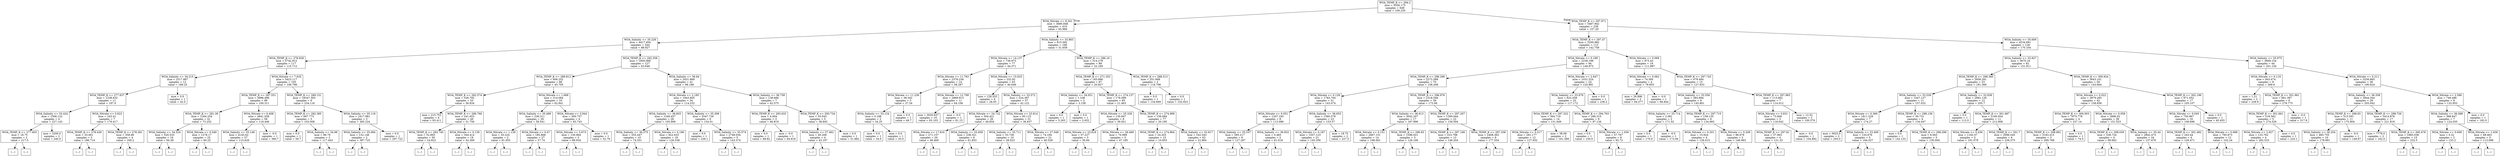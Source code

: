 digraph Tree {
node [shape=box] ;
0 [label="WOA_TEMP_K <= 294.2\nmse = 5556.175\nsamples = 649\nvalue = 100.235"] ;
1 [label="WOA_Nitrate <= 8.341\nmse = 3680.848\nsamples = 410\nvalue = 65.966"] ;
0 -> 1 [labeldistance=2.5, labelangle=45, headlabel="True"] ;
2 [label="WOA_Salinity <= 35.226\nmse = 4417.454\nsamples = 244\nvalue = 88.927"] ;
1 -> 2 ;
3 [label="WOA_TEMP_K <= 278.928\nmse = 5742.912\nsamples = 117\nvalue = 115.712"] ;
2 -> 3 ;
4 [label="WOA_Salinity <= 34.215\nmse = 2317.887\nsamples = 12\nvalue = 189.25"] ;
3 -> 4 ;
5 [label="WOA_TEMP_K <= 277.637\nmse = 1238.632\nsamples = 11\nvalue = 197.0"] ;
4 -> 5 ;
6 [label="WOA_Salinity <= 33.424\nmse = 1506.122\nsamples = 4\nvalue = 227.143"] ;
5 -> 6 ;
7 [label="WOA_TEMP_K <= 277.403\nmse = 18.75\nsamples = 2\nvalue = 217.5"] ;
6 -> 7 ;
8 [label="(...)"] ;
7 -> 8 ;
9 [label="(...)"] ;
7 -> 9 ;
10 [label="mse = 3200.0\nsamples = 2\nvalue = 240.0"] ;
6 -> 10 ;
11 [label="WOA_Nitrate <= 3.622\nmse = 243.41\nsamples = 7\nvalue = 179.417"] ;
5 -> 11 ;
12 [label="WOA_TEMP_K <= 278.439\nmse = 33.061\nsamples = 3\nvalue = 186.714"] ;
11 -> 12 ;
13 [label="(...)"] ;
12 -> 13 ;
16 [label="(...)"] ;
12 -> 16 ;
17 [label="WOA_TEMP_K <= 278.281\nmse = 358.96\nsamples = 4\nvalue = 169.2"] ;
11 -> 17 ;
18 [label="(...)"] ;
17 -> 18 ;
19 [label="(...)"] ;
17 -> 19 ;
20 [label="mse = 0.0\nsamples = 1\nvalue = 42.0"] ;
4 -> 20 ;
21 [label="WOA_Nitrate <= 7.635\nmse = 5423.117\nsamples = 105\nvalue = 106.798"] ;
3 -> 21 ;
22 [label="WOA_TEMP_K <= 287.551\nmse = 3896.496\nsamples = 99\nvalue = 100.311"] ;
21 -> 22 ;
23 [label="WOA_TEMP_K <= 281.39\nmse = 1264.254\nsamples = 41\nvalue = 73.252"] ;
22 -> 23 ;
24 [label="WOA_Salinity <= 34.524\nmse = 520.533\nsamples = 16\nvalue = 94.38"] ;
23 -> 24 ;
25 [label="(...)"] ;
24 -> 25 ;
42 [label="(...)"] ;
24 -> 42 ;
51 [label="WOA_Nitrate <= 0.549\nmse = 1278.17\nsamples = 25\nvalue = 60.25"] ;
23 -> 51 ;
52 [label="(...)"] ;
51 -> 52 ;
59 [label="(...)"] ;
51 -> 59 ;
100 [label="WOA_Nitrate <= 6.408\nmse = 4841.058\nsamples = 58\nvalue = 118.446"] ;
22 -> 100 ;
101 [label="WOA_Salinity <= 35.146\nmse = 4145.62\nsamples = 57\nvalue = 115.626"] ;
100 -> 101 ;
102 [label="(...)"] ;
101 -> 102 ;
201 [label="(...)"] ;
101 -> 201 ;
204 [label="mse = -0.0\nsamples = 1\nvalue = 380.7"] ;
100 -> 204 ;
205 [label="WOA_TEMP_K <= 289.151\nmse = 18347.303\nsamples = 6\nvalue = 234.116"] ;
21 -> 205 ;
206 [label="WOA_TEMP_K <= 282.385\nmse = 697.773\nsamples = 3\nvalue = 103.008"] ;
205 -> 206 ;
207 [label="mse = 0.0\nsamples = 1\nvalue = 59.7"] ;
206 -> 207 ;
208 [label="WOA_Salinity <= 34.98\nmse = 96.79\nsamples = 2\nvalue = 117.443"] ;
206 -> 208 ;
209 [label="(...)"] ;
208 -> 209 ;
210 [label="(...)"] ;
208 -> 210 ;
211 [label="WOA_Salinity <= 35.116\nmse = 1617.981\nsamples = 3\nvalue = 365.224"] ;
205 -> 211 ;
212 [label="WOA_Salinity <= 35.084\nmse = 132.146\nsamples = 2\nvalue = 387.725"] ;
211 -> 212 ;
213 [label="(...)"] ;
212 -> 213 ;
214 [label="(...)"] ;
212 -> 214 ;
215 [label="mse = 0.0\nsamples = 1\nvalue = 297.722"] ;
211 -> 215 ;
216 [label="WOA_TEMP_K <= 292.358\nmse = 1850.068\nsamples = 127\nvalue = 63.646"] ;
2 -> 216 ;
217 [label="WOA_TEMP_K <= 289.812\nmse = 606.252\nsamples = 86\nvalue = 45.705"] ;
216 -> 217 ;
218 [label="WOA_TEMP_K <= 282.574\nmse = 526.792\nsamples = 53\nvalue = 36.834"] ;
217 -> 218 ;
219 [label="mse = 215.753\nsamples = 4\nvalue = 93.411"] ;
218 -> 219 ;
220 [label="WOA_TEMP_K <= 286.766\nmse = 241.653\nsamples = 49\nvalue = 31.756"] ;
218 -> 220 ;
221 [label="WOA_TEMP_K <= 283.745\nmse = 52.893\nsamples = 30\nvalue = 24.822"] ;
220 -> 221 ;
222 [label="(...)"] ;
221 -> 222 ;
233 [label="(...)"] ;
221 -> 233 ;
248 [label="WOA_Nitrate <= 0.139\nmse = 344.414\nsamples = 19\nvalue = 42.269"] ;
220 -> 248 ;
249 [label="(...)"] ;
248 -> 249 ;
250 [label="(...)"] ;
248 -> 250 ;
279 [label="WOA_Nitrate <= 1.668\nmse = 314.084\nsamples = 33\nvalue = 62.841"] ;
217 -> 279 ;
280 [label="WOA_Salinity <= 35.499\nmse = 236.311\nsamples = 29\nvalue = 59.541"] ;
279 -> 280 ;
281 [label="WOA_Nitrate <= 1.139\nmse = 35.224\nsamples = 2\nvalue = 91.955"] ;
280 -> 281 ;
282 [label="(...)"] ;
281 -> 282 ;
283 [label="(...)"] ;
281 -> 283 ;
284 [label="WOA_Nitrate <= 0.47\nmse = 185.868\nsamples = 27\nvalue = 57.74"] ;
280 -> 284 ;
285 [label="(...)"] ;
284 -> 285 ;
300 [label="(...)"] ;
284 -> 300 ;
323 [label="WOA_Nitrate <= 3.944\nmse = 300.757\nsamples = 4\nvalue = 83.743"] ;
279 -> 323 ;
324 [label="WOA_Nitrate <= 3.673\nmse = 130.964\nsamples = 3\nvalue = 89.934"] ;
323 -> 324 ;
325 [label="(...)"] ;
324 -> 325 ;
328 [label="(...)"] ;
324 -> 328 ;
329 [label="mse = 0.0\nsamples = 1\nvalue = 52.79"] ;
323 -> 329 ;
330 [label="WOA_Salinity <= 36.64\nmse = 2431.869\nsamples = 41\nvalue = 98.189"] ;
216 -> 330 ;
331 [label="WOA_Nitrate <= 2.185\nmse = 1943.805\nsamples = 34\nvalue = 114.232"] ;
330 -> 331 ;
332 [label="WOA_Salinity <= 36.603\nmse = 1249.457\nsamples = 28\nvalue = 105.906"] ;
331 -> 332 ;
333 [label="WOA_Salinity <= 36.575\nmse = 255.447\nsamples = 10\nvalue = 74.351"] ;
332 -> 333 ;
334 [label="(...)"] ;
333 -> 334 ;
347 [label="(...)"] ;
333 -> 347 ;
348 [label="WOA_Nitrate <= 0.196\nmse = 822.633\nsamples = 18\nvalue = 126.538"] ;
332 -> 348 ;
349 [label="(...)"] ;
348 -> 349 ;
354 [label="(...)"] ;
348 -> 354 ;
365 [label="WOA_Salinity <= 35.308\nmse = 3347.726\nsamples = 6\nvalue = 154.01"] ;
331 -> 365 ;
366 [label="mse = 0.0\nsamples = 1\nvalue = 239.1"] ;
365 -> 366 ;
367 [label="WOA_Salinity <= 35.574\nmse = 2748.034\nsamples = 5\nvalue = 143.374"] ;
365 -> 367 ;
368 [label="(...)"] ;
367 -> 368 ;
371 [label="(...)"] ;
367 -> 371 ;
372 [label="WOA_Salinity <= 36.758\nmse = 138.666\nsamples = 7\nvalue = 42.575"] ;
330 -> 372 ;
373 [label="WOA_TEMP_K <= 293.633\nmse = 4.004\nsamples = 2\nvalue = 66.819"] ;
372 -> 373 ;
374 [label="mse = 0.0\nsamples = 1\nvalue = 68.82"] ;
373 -> 374 ;
375 [label="mse = -0.0\nsamples = 1\nvalue = 64.818"] ;
373 -> 375 ;
376 [label="WOA_TEMP_K <= 293.734\nmse = 55.043\nsamples = 5\nvalue = 38.845"] ;
372 -> 376 ;
377 [label="WOA_Salinity <= 37.462\nmse = 40.206\nsamples = 4\nvalue = 43.197"] ;
376 -> 377 ;
378 [label="(...)"] ;
377 -> 378 ;
379 [label="(...)"] ;
377 -> 379 ;
380 [label="mse = 0.0\nsamples = 1\nvalue = 31.882"] ;
376 -> 380 ;
381 [label="WOA_Salinity <= 33.863\nmse = 615.592\nsamples = 166\nvalue = 31.659"] ;
1 -> 381 ;
382 [label="WOA_Nitrate <= 14.137\nmse = 736.973\nsamples = 77\nvalue = 44.371"] ;
381 -> 382 ;
383 [label="WOA_Nitrate <= 11.763\nmse = 2376.236\nsamples = 14\nvalue = 58.287"] ;
382 -> 383 ;
384 [label="WOA_Nitrate <= 11.236\nmse = 38.342\nsamples = 3\nvalue = 37.34"] ;
383 -> 384 ;
385 [label="WOA_Salinity <= 33.124\nmse = 0.188\nsamples = 2\nvalue = 34.25"] ;
384 -> 385 ;
386 [label="mse = 0.0\nsamples = 1\nvalue = 34.0"] ;
385 -> 386 ;
387 [label="mse = 0.0\nsamples = 1\nvalue = 35.0"] ;
385 -> 387 ;
388 [label="mse = 0.0\nsamples = 1\nvalue = 49.7"] ;
384 -> 388 ;
389 [label="WOA_Nitrate <= 12.799\nmse = 2869.913\nsamples = 11\nvalue = 64.106"] ;
383 -> 389 ;
390 [label="mse = 3020.637\nsamples = 10\nvalue = 63.103"] ;
389 -> 390 ;
391 [label="mse = -0.0\nsamples = 1\nvalue = 81.15"] ;
389 -> 391 ;
392 [label="WOA_Nitrate <= 15.633\nmse = 232.92\nsamples = 63\nvalue = 40.649"] ;
382 -> 392 ;
393 [label="mse = 128.553\nsamples = 6\nvalue = 28.05"] ;
392 -> 393 ;
394 [label="WOA_Salinity <= 33.572\nmse = 224.397\nsamples = 57\nvalue = 42.122"] ;
392 -> 394 ;
395 [label="WOA_Nitrate <= 24.722\nmse = 304.421\nsamples = 26\nvalue = 49.834"] ;
394 -> 395 ;
396 [label="WOA_Nitrate <= 17.816\nmse = 271.157\nsamples = 20\nvalue = 46.469"] ;
395 -> 396 ;
397 [label="(...)"] ;
396 -> 397 ;
400 [label="(...)"] ;
396 -> 400 ;
411 [label="WOA_Salinity <= 33.458\nmse = 238.321\nsamples = 6\nvalue = 61.853"] ;
395 -> 411 ;
412 [label="(...)"] ;
411 -> 412 ;
417 [label="(...)"] ;
411 -> 417 ;
420 [label="WOA_Nitrate <= 23.814\nmse = 95.115\nsamples = 31\nvalue = 36.637"] ;
394 -> 420 ;
421 [label="WOA_Salinity <= 33.711\nmse = 33.736\nsamples = 10\nvalue = 28.023"] ;
420 -> 421 ;
422 [label="(...)"] ;
421 -> 422 ;
427 [label="(...)"] ;
421 -> 427 ;
434 [label="WOA_Nitrate <= 27.048\nmse = 74.184\nsamples = 21\nvalue = 40.528"] ;
420 -> 434 ;
435 [label="(...)"] ;
434 -> 435 ;
464 [label="(...)"] ;
434 -> 464 ;
473 [label="WOA_TEMP_K <= 286.16\nmse = 314.278\nsamples = 89\nvalue = 22.169"] ;
381 -> 473 ;
474 [label="WOA_TEMP_K <= 271.352\nmse = 183.666\nsamples = 87\nvalue = 20.827"] ;
473 -> 474 ;
475 [label="WOA_Salinity <= 34.051\nmse = 1.108\nsamples = 2\nvalue = 3.158"] ;
474 -> 475 ;
476 [label="mse = 0.0\nsamples = 1\nvalue = 5.263"] ;
475 -> 476 ;
477 [label="mse = 0.0\nsamples = 1\nvalue = 2.632"] ;
475 -> 477 ;
478 [label="WOA_TEMP_K <= 274.137\nmse = 178.599\nsamples = 85\nvalue = 21.463"] ;
474 -> 478 ;
479 [label="WOA_Nitrate <= 25.328\nmse = 130.847\nsamples = 8\nvalue = 39.921"] ;
478 -> 479 ;
480 [label="WOA_Nitrate <= 23.818\nmse = 57.227\nsamples = 3\nvalue = 30.84"] ;
479 -> 480 ;
481 [label="(...)"] ;
480 -> 481 ;
482 [label="(...)"] ;
480 -> 482 ;
485 [label="WOA_Nitrate <= 26.469\nmse = 70.999\nsamples = 5\nvalue = 47.185"] ;
479 -> 485 ;
486 [label="(...)"] ;
485 -> 486 ;
489 [label="(...)"] ;
485 -> 489 ;
494 [label="WOA_TEMP_K <= 274.999\nmse = 156.684\nsamples = 77\nvalue = 20.185"] ;
478 -> 494 ;
495 [label="WOA_TEMP_K <= 274.964\nmse = 24.203\nsamples = 15\nvalue = 10.853"] ;
494 -> 495 ;
496 [label="(...)"] ;
495 -> 496 ;
517 [label="(...)"] ;
495 -> 517 ;
518 [label="WOA_Salinity <= 33.917\nmse = 162.543\nsamples = 62\nvalue = 22.864"] ;
494 -> 518 ;
519 [label="(...)"] ;
518 -> 519 ;
524 [label="(...)"] ;
518 -> 524 ;
599 [label="WOA_TEMP_K <= 288.513\nmse = 251.948\nsamples = 2\nvalue = 118.796"] ;
473 -> 599 ;
600 [label="mse = 0.0\nsamples = 1\nvalue = 134.669"] ;
599 -> 600 ;
601 [label="mse = 0.0\nsamples = 1\nvalue = 102.923"] ;
599 -> 601 ;
602 [label="WOA_TEMP_K <= 297.971\nmse = 3467.942\nsamples = 239\nvalue = 157.29"] ;
0 -> 602 [labeldistance=2.5, labelangle=-45, headlabel="False"] ;
603 [label="WOA_TEMP_K <= 297.47\nmse = 2200.982\nsamples = 113\nvalue = 142.758"] ;
602 -> 603 ;
604 [label="WOA_Nitrate <= 0.189\nmse = 2238.199\nsamples = 94\nvalue = 149.973"] ;
603 -> 604 ;
605 [label="WOA_TEMP_K <= 296.286\nmse = 2272.589\nsamples = 70\nvalue = 158.208"] ;
604 -> 605 ;
606 [label="WOA_Nitrate <= 0.128\nmse = 1783.704\nsamples = 31\nvalue = 143.074"] ;
605 -> 606 ;
607 [label="WOA_Nitrate <= 0.051\nmse = 1207.183\nsamples = 8\nvalue = 113.086"] ;
606 -> 607 ;
608 [label="WOA_Salinity <= 35.537\nmse = 595.217\nsamples = 6\nvalue = 127.287"] ;
607 -> 608 ;
609 [label="(...)"] ;
608 -> 609 ;
614 [label="(...)"] ;
608 -> 614 ;
619 [label="WOA_Salinity <= 36.832\nmse = 0.483\nsamples = 2\nvalue = 61.018"] ;
607 -> 619 ;
620 [label="(...)"] ;
619 -> 620 ;
621 [label="(...)"] ;
619 -> 621 ;
622 [label="WOA_Salinity <= 36.653\nmse = 1560.578\nsamples = 23\nvalue = 153.57"] ;
606 -> 622 ;
623 [label="WOA_Nitrate <= 0.187\nmse = 1057.123\nsamples = 21\nvalue = 145.356"] ;
622 -> 623 ;
624 [label="(...)"] ;
623 -> 624 ;
643 [label="(...)"] ;
623 -> 643 ;
646 [label="mse = 18.75\nsamples = 2\nvalue = 227.5"] ;
622 -> 646 ;
647 [label="WOA_TEMP_K <= 296.976\nmse = 2318.549\nsamples = 39\nvalue = 172.06"] ;
605 -> 647 ;
648 [label="WOA_Salinity <= 36.613\nmse = 3042.207\nsamples = 17\nvalue = 187.996"] ;
647 -> 648 ;
649 [label="WOA_Nitrate <= 0.151\nmse = 2667.151\nsamples = 14\nvalue = 196.061"] ;
648 -> 649 ;
650 [label="(...)"] ;
649 -> 650 ;
663 [label="(...)"] ;
649 -> 663 ;
670 [label="WOA_TEMP_K <= 296.65\nmse = 1596.021\nsamples = 3\nvalue = 126.166"] ;
648 -> 670 ;
671 [label="(...)"] ;
670 -> 671 ;
672 [label="(...)"] ;
670 -> 672 ;
675 [label="WOA_TEMP_K <= 297.267\nmse = 1390.644\nsamples = 22\nvalue = 159.504"] ;
647 -> 675 ;
676 [label="WOA_TEMP_K <= 297.166\nmse = 223.798\nsamples = 13\nvalue = 146.204"] ;
675 -> 676 ;
677 [label="(...)"] ;
676 -> 677 ;
686 [label="(...)"] ;
676 -> 686 ;
693 [label="WOA_TEMP_K <= 297.338\nmse = 2408.363\nsamples = 9\nvalue = 177.554"] ;
675 -> 693 ;
694 [label="(...)"] ;
693 -> 694 ;
697 [label="(...)"] ;
693 -> 697 ;
704 [label="WOA_Nitrate <= 2.647\nmse = 1031.524\nsamples = 24\nvalue = 120.891"] ;
604 -> 704 ;
705 [label="WOA_Salinity <= 33.879\nmse = 622.058\nsamples = 23\nvalue = 117.172"] ;
704 -> 705 ;
706 [label="WOA_TEMP_K <= 297.322\nmse = 364.719\nsamples = 14\nvalue = 131.649"] ;
705 -> 706 ;
707 [label="WOA_Nitrate <= 0.517\nmse = 281.177\nsamples = 12\nvalue = 127.932"] ;
706 -> 707 ;
708 [label="(...)"] ;
707 -> 708 ;
717 [label="(...)"] ;
707 -> 717 ;
724 [label="mse = 38.09\nsamples = 2\nvalue = 161.389"] ;
706 -> 724 ;
725 [label="WOA_TEMP_K <= 294.763\nmse = 286.315\nsamples = 9\nvalue = 97.126"] ;
705 -> 725 ;
726 [label="mse = 0.0\nsamples = 1\nvalue = 150.0"] ;
725 -> 726 ;
727 [label="WOA_Nitrate <= 1.036\nmse = 57.787\nsamples = 8\nvalue = 92.72"] ;
725 -> 727 ;
728 [label="(...)"] ;
727 -> 728 ;
741 [label="(...)"] ;
727 -> 741 ;
742 [label="mse = 0.0\nsamples = 1\nvalue = 236.2"] ;
704 -> 742 ;
743 [label="WOA_Nitrate <= 0.069\nmse = 873.43\nsamples = 19\nvalue = 111.987"] ;
603 -> 743 ;
744 [label="WOA_Nitrate <= 0.062\nmse = 74.395\nsamples = 4\nvalue = 78.855"] ;
743 -> 744 ;
745 [label="mse = 26.896\nsamples = 3\nvalue = 84.577"] ;
744 -> 745 ;
746 [label="mse = -0.0\nsamples = 1\nvalue = 68.844"] ;
744 -> 746 ;
747 [label="WOA_TEMP_K <= 297.743\nmse = 479.494\nsamples = 15\nvalue = 127.833"] ;
743 -> 747 ;
748 [label="WOA_Salinity <= 33.558\nmse = 383.894\nsamples = 8\nvalue = 145.801"] ;
747 -> 748 ;
749 [label="WOA_Salinity <= 25.714\nmse = 2.081\nsamples = 2\nvalue = 171.02"] ;
748 -> 749 ;
750 [label="mse = 0.0\nsamples = 1\nvalue = 170.0"] ;
749 -> 750 ;
751 [label="mse = -0.0\nsamples = 1\nvalue = 173.06"] ;
749 -> 751 ;
752 [label="WOA_TEMP_K <= 297.715\nmse = 158.135\nsamples = 6\nvalue = 134.993"] ;
748 -> 752 ;
753 [label="WOA_Nitrate <= 0.201\nmse = 15.924\nsamples = 4\nvalue = 126.015"] ;
752 -> 753 ;
754 [label="(...)"] ;
753 -> 754 ;
755 [label="(...)"] ;
753 -> 755 ;
758 [label="WOA_Nitrate <= 0.209\nmse = 96.976\nsamples = 2\nvalue = 146.963"] ;
752 -> 758 ;
759 [label="(...)"] ;
758 -> 759 ;
760 [label="(...)"] ;
758 -> 760 ;
761 [label="WOA_TEMP_K <= 297.965\nmse = 113.662\nsamples = 7\nvalue = 114.012"] ;
747 -> 761 ;
762 [label="WOA_Nitrate <= 0.831\nmse = 73.606\nsamples = 5\nvalue = 118.042"] ;
761 -> 762 ;
763 [label="WOA_TEMP_K <= 297.81\nmse = 37.963\nsamples = 4\nvalue = 121.33"] ;
762 -> 763 ;
764 [label="(...)"] ;
763 -> 764 ;
767 [label="(...)"] ;
763 -> 767 ;
770 [label="mse = -0.0\nsamples = 1\nvalue = 104.892"] ;
762 -> 770 ;
771 [label="mse = 12.52\nsamples = 2\nvalue = 100.576"] ;
761 -> 771 ;
772 [label="WOA_Salinity <= 35.609\nmse = 4234.691\nsamples = 126\nvalue = 170.104"] ;
602 -> 772 ;
773 [label="WOA_Salinity <= 33.927\nmse = 3670.16\nsamples = 82\nvalue = 151.911"] ;
772 -> 773 ;
774 [label="WOA_TEMP_K <= 298.385\nmse = 2656.281\nsamples = 23\nvalue = 181.366"] ;
773 -> 774 ;
775 [label="WOA_Salinity <= 33.539\nmse = 1447.127\nsamples = 11\nvalue = 157.032"] ;
774 -> 775 ;
776 [label="WOA_Nitrate <= 0.369\nmse = 1811.529\nsamples = 7\nvalue = 174.27"] ;
775 -> 776 ;
777 [label="mse = 5625.0\nsamples = 2\nvalue = 205.0"] ;
776 -> 777 ;
778 [label="WOA_Salinity <= 33.406\nmse = 120.676\nsamples = 5\nvalue = 164.027"] ;
776 -> 778 ;
779 [label="(...)"] ;
778 -> 779 ;
782 [label="(...)"] ;
778 -> 782 ;
783 [label="WOA_TEMP_K <= 298.136\nmse = 36.731\nsamples = 4\nvalue = 134.047"] ;
775 -> 783 ;
784 [label="mse = 0.0\nsamples = 1\nvalue = 142.133"] ;
783 -> 784 ;
785 [label="WOA_TEMP_K <= 298.299\nmse = 6.063\nsamples = 3\nvalue = 130.004"] ;
783 -> 785 ;
786 [label="(...)"] ;
785 -> 786 ;
789 [label="(...)"] ;
785 -> 789 ;
790 [label="WOA_Salinity <= 32.938\nmse = 2681.126\nsamples = 12\nvalue = 205.7"] ;
774 -> 790 ;
791 [label="mse = 0.0\nsamples = 1\nvalue = 112.0"] ;
790 -> 791 ;
792 [label="WOA_TEMP_K <= 301.687\nmse = 2160.054\nsamples = 11\nvalue = 212.908"] ;
790 -> 792 ;
793 [label="WOA_Nitrate <= 0.436\nmse = 1182.07\nsamples = 5\nvalue = 191.079"] ;
792 -> 793 ;
794 [label="(...)"] ;
793 -> 794 ;
799 [label="(...)"] ;
793 -> 799 ;
800 [label="WOA_TEMP_K <= 301.7\nmse = 2096.545\nsamples = 6\nvalue = 238.375"] ;
792 -> 800 ;
801 [label="(...)"] ;
800 -> 801 ;
802 [label="(...)"] ;
800 -> 802 ;
811 [label="WOA_TEMP_K <= 300.924\nmse = 3643.101\nsamples = 59\nvalue = 143.664"] ;
773 -> 811 ;
812 [label="WOA_Nitrate <= 0.022\nmse = 3879.285\nsamples = 42\nvalue = 158.658"] ;
811 -> 812 ;
813 [label="WOA_TEMP_K <= 300.003\nmse = 7975.778\nsamples = 4\nvalue = 237.14"] ;
812 -> 813 ;
814 [label="WOA_TEMP_K <= 298.891\nmse = 3183.415\nsamples = 3\nvalue = 269.768"] ;
813 -> 814 ;
815 [label="(...)"] ;
814 -> 815 ;
818 [label="(...)"] ;
814 -> 818 ;
819 [label="mse = 0.0\nsamples = 1\nvalue = 74.0"] ;
813 -> 819 ;
820 [label="WOA_Nitrate <= 0.058\nmse = 2896.02\nsamples = 38\nvalue = 151.523"] ;
812 -> 820 ;
821 [label="WOA_TEMP_K <= 299.039\nmse = 338.724\nsamples = 4\nvalue = 99.662"] ;
820 -> 821 ;
822 [label="(...)"] ;
821 -> 822 ;
823 [label="(...)"] ;
821 -> 823 ;
828 [label="WOA_Salinity <= 35.44\nmse = 2842.473\nsamples = 34\nvalue = 157.676"] ;
820 -> 828 ;
829 [label="(...)"] ;
828 -> 829 ;
872 [label="(...)"] ;
828 -> 872 ;
875 [label="WOA_TEMP_K <= 302.196\nmse = 971.052\nsamples = 17\nvalue = 105.107"] ;
811 -> 875 ;
876 [label="WOA_Nitrate <= 0.045\nmse = 750.967\nsamples = 16\nvalue = 109.696"] ;
875 -> 876 ;
877 [label="WOA_TEMP_K <= 301.482\nmse = 243.44\nsamples = 4\nvalue = 126.471"] ;
876 -> 877 ;
878 [label="(...)"] ;
877 -> 878 ;
879 [label="(...)"] ;
877 -> 879 ;
884 [label="WOA_Nitrate <= 0.088\nmse = 795.873\nsamples = 12\nvalue = 102.24"] ;
876 -> 884 ;
885 [label="(...)"] ;
884 -> 885 ;
886 [label="(...)"] ;
884 -> 886 ;
905 [label="mse = 0.0\nsamples = 1\nvalue = 45.455"] ;
875 -> 905 ;
906 [label="WOA_Salinity <= 35.975\nmse = 3669.154\nsamples = 44\nvalue = 201.154"] ;
772 -> 906 ;
907 [label="WOA_Nitrate <= 0.119\nmse = 943.474\nsamples = 8\nvalue = 269.6"] ;
906 -> 907 ;
908 [label="mse = 1.21\nsamples = 2\nvalue = 228.9"] ;
907 -> 908 ;
909 [label="WOA_TEMP_K <= 301.961\nmse = 661.387\nsamples = 6\nvalue = 279.775"] ;
907 -> 909 ;
910 [label="WOA_TEMP_K <= 301.661\nmse = 518.562\nsamples = 5\nvalue = 274.329"] ;
909 -> 910 ;
911 [label="WOA_Nitrate <= 2.927\nmse = 133.762\nsamples = 4\nvalue = 282.533"] ;
910 -> 911 ;
912 [label="(...)"] ;
911 -> 912 ;
915 [label="(...)"] ;
911 -> 915 ;
918 [label="mse = 0.0\nsamples = 1\nvalue = 225.1"] ;
910 -> 918 ;
919 [label="mse = -0.0\nsamples = 1\nvalue = 317.9"] ;
909 -> 919 ;
920 [label="WOA_Nitrate <= 0.211\nmse = 3256.865\nsamples = 36\nvalue = 190.624"] ;
906 -> 920 ;
921 [label="WOA_Salinity <= 36.358\nmse = 2844.344\nsamples = 28\nvalue = 205.042"] ;
920 -> 921 ;
922 [label="WOA_TEMP_K <= 298.93\nmse = 515.591\nsamples = 11\nvalue = 175.904"] ;
921 -> 922 ;
923 [label="WOA_Salinity <= 36.254\nmse = 485.755\nsamples = 10\nvalue = 178.991"] ;
922 -> 923 ;
924 [label="(...)"] ;
923 -> 924 ;
925 [label="(...)"] ;
923 -> 925 ;
930 [label="mse = -0.0\nsamples = 1\nvalue = 149.67"] ;
922 -> 930 ;
931 [label="WOA_TEMP_K <= 298.726\nmse = 3414.876\nsamples = 17\nvalue = 221.818"] ;
921 -> 931 ;
932 [label="mse = 7776.0\nsamples = 2\nvalue = 162.0"] ;
931 -> 932 ;
933 [label="WOA_TEMP_K <= 300.478\nmse = 1883.036\nsamples = 15\nvalue = 232.5"] ;
931 -> 933 ;
934 [label="(...)"] ;
933 -> 934 ;
941 [label="(...)"] ;
933 -> 941 ;
944 [label="WOA_Nitrate <= 2.586\nmse = 749.486\nsamples = 8\nvalue = 132.953"] ;
920 -> 944 ;
945 [label="WOA_Salinity <= 36.088\nmse = 368.847\nsamples = 7\nvalue = 124.035"] ;
944 -> 945 ;
946 [label="WOA_Nitrate <= 0.608\nmse = 0.32\nsamples = 2\nvalue = 153.2"] ;
945 -> 946 ;
947 [label="(...)"] ;
946 -> 947 ;
948 [label="(...)"] ;
946 -> 948 ;
949 [label="WOA_Nitrate <= 1.436\nmse = 68.463\nsamples = 5\nvalue = 113.098"] ;
945 -> 949 ;
950 [label="(...)"] ;
949 -> 950 ;
957 [label="(...)"] ;
949 -> 957 ;
958 [label="mse = 0.0\nsamples = 1\nvalue = 182.0"] ;
944 -> 958 ;
}